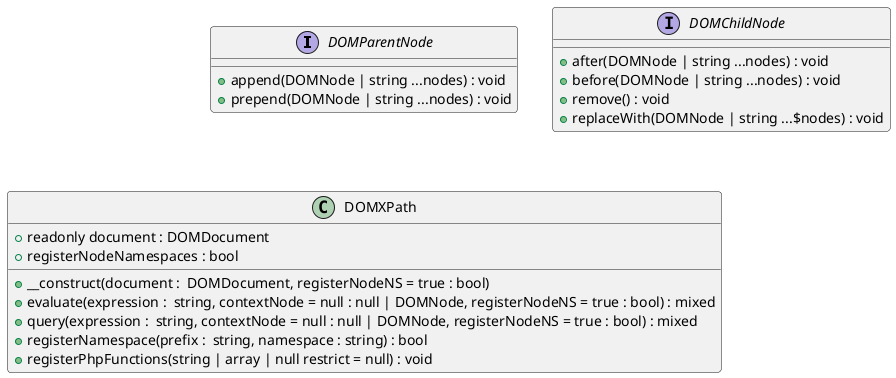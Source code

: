 @startuml

!theme vibrant

interface DOMParentNode {
  +append(DOMNode | string ...nodes) : void
  +prepend(DOMNode | string ...nodes) : void
}

interface DOMChildNode {

  +after(DOMNode | string ...nodes) : void
  +before(DOMNode | string ...nodes) : void
  +remove() : void
  +replaceWith(DOMNode | string ...$nodes) : void
}

class DOMXPath {

  +readonly document : DOMDocument 
  +registerNodeNamespaces : bool

  +__construct(document :  DOMDocument, registerNodeNS = true : bool)
  +evaluate(expression :  string, contextNode = null : null | DOMNode, registerNodeNS = true : bool) : mixed
  +query(expression :  string, contextNode = null : null | DOMNode, registerNodeNS = true : bool) : mixed
  +registerNamespace(prefix :  string, namespace : string) : bool
  +registerPhpFunctions(string | array | null restrict = null) : void
}
@enduml